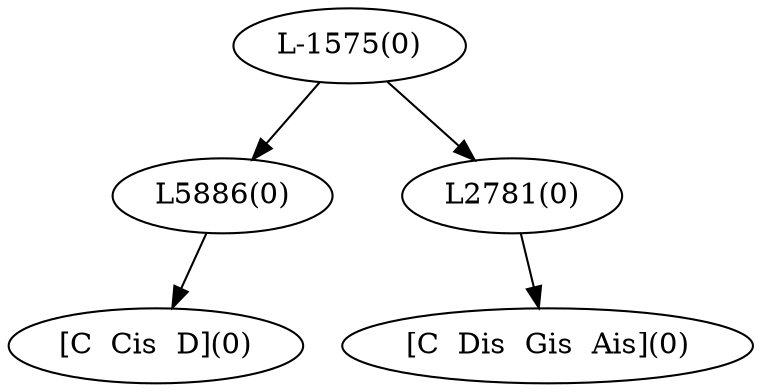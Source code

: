 digraph sample{
"L5886(0)"->"[C  Cis  D](0)"
"L2781(0)"->"[C  Dis  Gis  Ais](0)"
"L-1575(0)"->"L5886(0)"
"L-1575(0)"->"L2781(0)"
{rank = min; "L-1575(0)"}
{rank = same; "L5886(0)"; "L2781(0)";}
{rank = max; "[C  Cis  D](0)"; "[C  Dis  Gis  Ais](0)";}
}